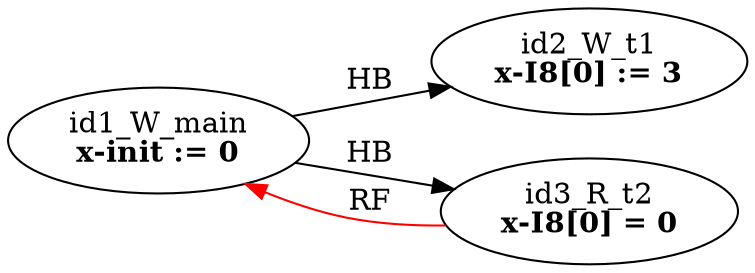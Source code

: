 digraph memory_model {
rankdir=LR;
splines=true; esep=0.5;
id1_W_main -> id2_W_t1 [label = "HB", color="black"];
id1_W_main -> id3_R_t2 [label = "HB", color="black"];
id3_R_t2 -> id1_W_main [label = "RF", color="red"];
id1_W_main [label=<id1_W_main<br/><B>x-init := 0</B>>, pos="2.5,2!"]
id2_W_t1 [label=<id2_W_t1<br/><B>x-I8[0] := 3</B>>, pos="0,0!"]
id3_R_t2 [label=<id3_R_t2<br/><B>x-I8[0] = 0</B>>, pos="5,0!"]
}